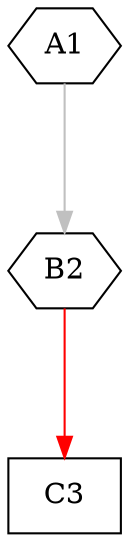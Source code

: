 digraph G {
graph [root="Demo",rankdir   = TB, nodesep           = 0.6, mindist     = 1.0, ranksep = 1.0, overlap = false]
node [style     = "filled", fillcolor = "white", color = "black"]
A1[cpu="0", flags="0x00000000", type="noop", prio="0", toffs="140721163890192", pattern="patternA", patentry="false", patexit="false", beamproc="beamA", bpentry="false", bpexit="false", tvalid="0", vabs="false", qty="0", shape     = "hexagon", fillcolor = "white"];
B2[cpu="0", flags="0x00000000", type="wait", prio="0", toffs="140721163890192", pattern="patternB", patentry="false", patexit="false", beamproc="beamB", bpentry="false", bpexit="false", tvalid="0", vabs="false", twait="0", shape     = "hexagon", fillcolor = "white"];
C3[cpu="0", flags="0x00000007", type="block", tperiod="0", pattern="patternC", patentry="false", patexit="false", beamproc="beamC", bpentry="false", bpexit="false", qlo="false", qhi="false", qil="false", shape     = "rectangle", fillcolor = "white"];
A1->B2 [type="listdst", color     = "gray"];
B2->C3 [type="defdst", color     = "red"];
}
